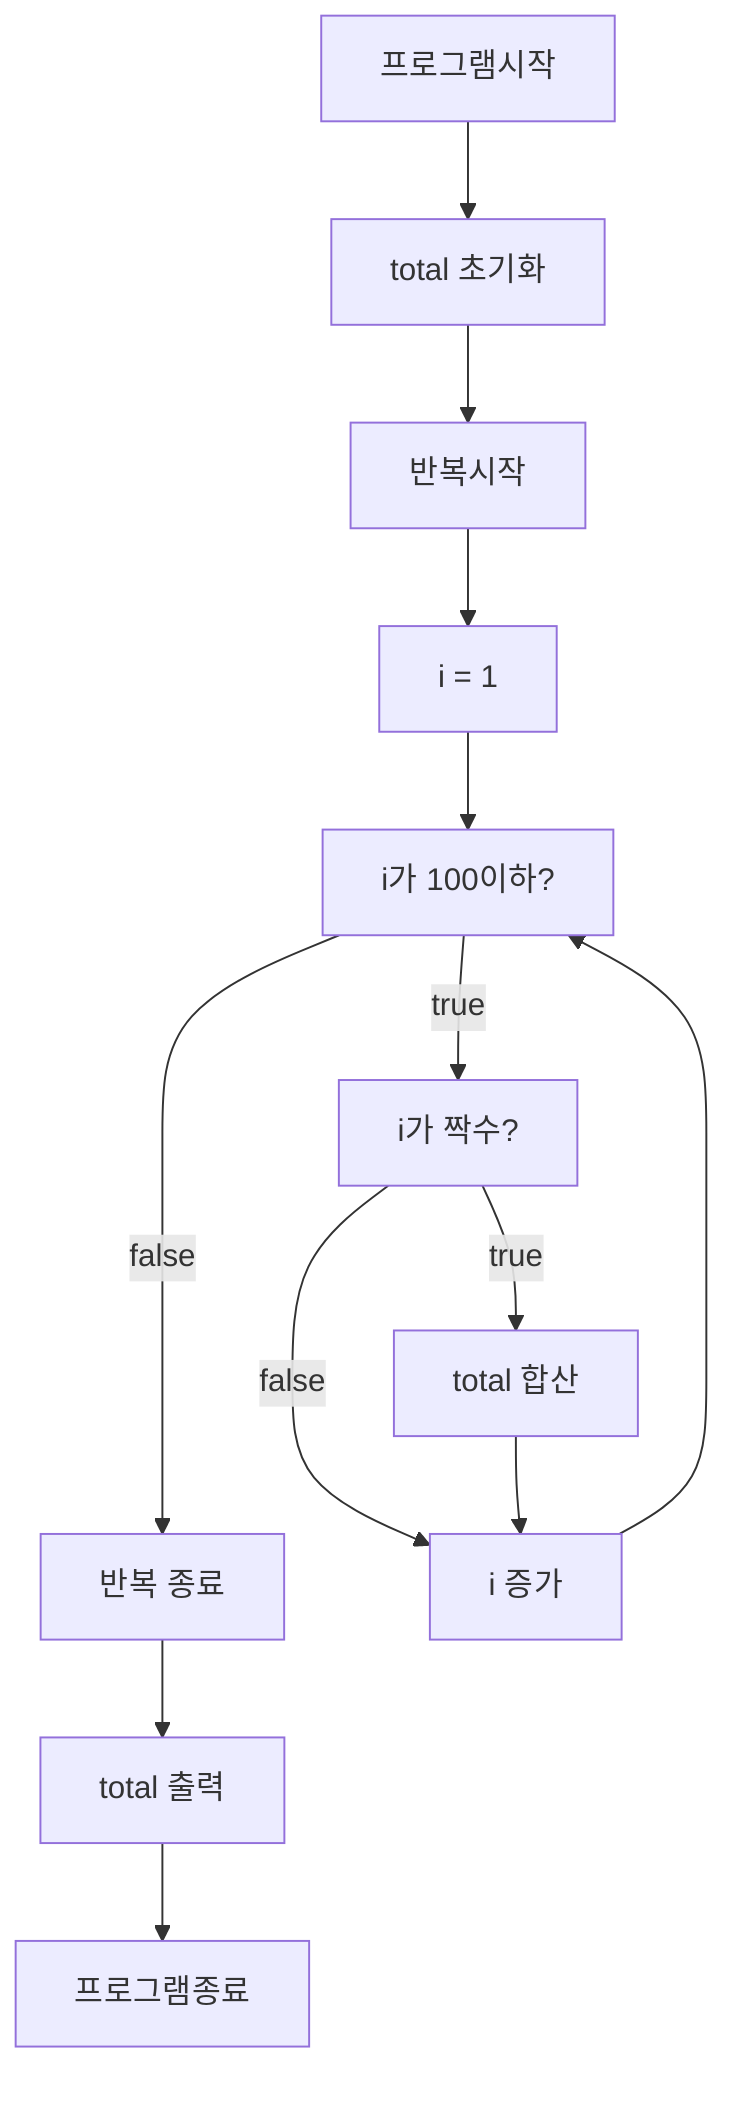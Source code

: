 graph TD
    aa[프로그램시작]
    aa --> a[total 초기화]
    a --> b[반복시작]
    b --> c[i = 1]
    c --> d[i가 100이하?]
    d --> |true| e[i가 짝수?]
    e --> |true| f[total 합산]
    d ----> |false| g[반복 종료]
    g --> h[total 출력]
    e --> |false| i
    f --> i[i 증가]
    i --> d
    h --> hh[프로그램종료]